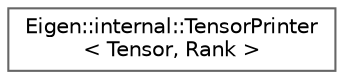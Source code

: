 digraph "类继承关系图"
{
 // LATEX_PDF_SIZE
  bgcolor="transparent";
  edge [fontname=Helvetica,fontsize=10,labelfontname=Helvetica,labelfontsize=10];
  node [fontname=Helvetica,fontsize=10,shape=box,height=0.2,width=0.4];
  rankdir="LR";
  Node0 [id="Node000000",label="Eigen::internal::TensorPrinter\l\< Tensor, Rank \>",height=0.2,width=0.4,color="grey40", fillcolor="white", style="filled",URL="$struct_eigen_1_1internal_1_1_tensor_printer.html",tooltip=" "];
}
